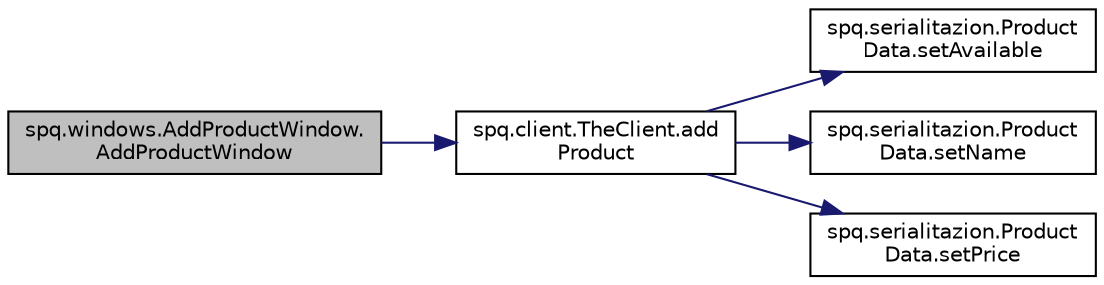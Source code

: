 digraph "spq.windows.AddProductWindow.AddProductWindow"
{
 // LATEX_PDF_SIZE
  edge [fontname="Helvetica",fontsize="10",labelfontname="Helvetica",labelfontsize="10"];
  node [fontname="Helvetica",fontsize="10",shape=record];
  rankdir="LR";
  Node1 [label="spq.windows.AddProductWindow.\lAddProductWindow",height=0.2,width=0.4,color="black", fillcolor="grey75", style="filled", fontcolor="black",tooltip=" "];
  Node1 -> Node2 [color="midnightblue",fontsize="10",style="solid",fontname="Helvetica"];
  Node2 [label="spq.client.TheClient.add\lProduct",height=0.2,width=0.4,color="black", fillcolor="white", style="filled",URL="$classspq_1_1client_1_1_the_client.html#af1e379562ae7efb2ef743821780acdc2",tooltip=" "];
  Node2 -> Node3 [color="midnightblue",fontsize="10",style="solid",fontname="Helvetica"];
  Node3 [label="spq.serialitazion.Product\lData.setAvailable",height=0.2,width=0.4,color="black", fillcolor="white", style="filled",URL="$classspq_1_1serialitazion_1_1_product_data.html#ace8001d1faaaa5c70f28c2b653e4137c",tooltip=" "];
  Node2 -> Node4 [color="midnightblue",fontsize="10",style="solid",fontname="Helvetica"];
  Node4 [label="spq.serialitazion.Product\lData.setName",height=0.2,width=0.4,color="black", fillcolor="white", style="filled",URL="$classspq_1_1serialitazion_1_1_product_data.html#a8ae32dcb0739d36e3f9cc13daa1b36c3",tooltip=" "];
  Node2 -> Node5 [color="midnightblue",fontsize="10",style="solid",fontname="Helvetica"];
  Node5 [label="spq.serialitazion.Product\lData.setPrice",height=0.2,width=0.4,color="black", fillcolor="white", style="filled",URL="$classspq_1_1serialitazion_1_1_product_data.html#af48c2ecfbe988dc387e2a5b16edfb071",tooltip=" "];
}
